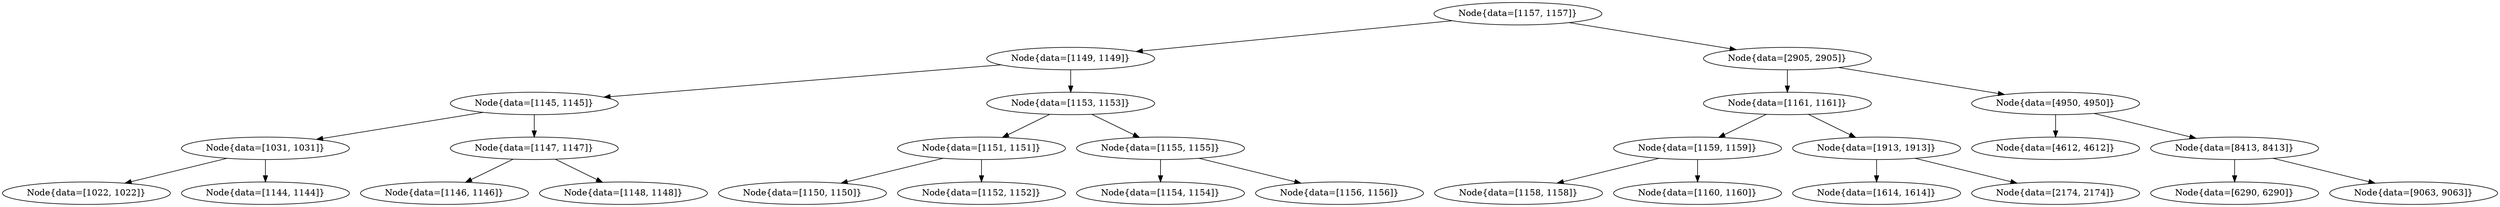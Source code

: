 digraph G{
1345639050 [label="Node{data=[1157, 1157]}"]
1345639050 -> 1832230813
1832230813 [label="Node{data=[1149, 1149]}"]
1832230813 -> 1390519934
1390519934 [label="Node{data=[1145, 1145]}"]
1390519934 -> 277996806
277996806 [label="Node{data=[1031, 1031]}"]
277996806 -> 1724368156
1724368156 [label="Node{data=[1022, 1022]}"]
277996806 -> 659515182
659515182 [label="Node{data=[1144, 1144]}"]
1390519934 -> 2017654767
2017654767 [label="Node{data=[1147, 1147]}"]
2017654767 -> 1734644788
1734644788 [label="Node{data=[1146, 1146]}"]
2017654767 -> 1062421217
1062421217 [label="Node{data=[1148, 1148]}"]
1832230813 -> 1677272114
1677272114 [label="Node{data=[1153, 1153]}"]
1677272114 -> 208357933
208357933 [label="Node{data=[1151, 1151]}"]
208357933 -> 1332587168
1332587168 [label="Node{data=[1150, 1150]}"]
208357933 -> 1787604454
1787604454 [label="Node{data=[1152, 1152]}"]
1677272114 -> 1082055729
1082055729 [label="Node{data=[1155, 1155]}"]
1082055729 -> 378723377
378723377 [label="Node{data=[1154, 1154]}"]
1082055729 -> 881347817
881347817 [label="Node{data=[1156, 1156]}"]
1345639050 -> 1004811267
1004811267 [label="Node{data=[2905, 2905]}"]
1004811267 -> 223209498
223209498 [label="Node{data=[1161, 1161]}"]
223209498 -> 230612694
230612694 [label="Node{data=[1159, 1159]}"]
230612694 -> 2066166924
2066166924 [label="Node{data=[1158, 1158]}"]
230612694 -> 1643729863
1643729863 [label="Node{data=[1160, 1160]}"]
223209498 -> 51804890
51804890 [label="Node{data=[1913, 1913]}"]
51804890 -> 2024102912
2024102912 [label="Node{data=[1614, 1614]}"]
51804890 -> 979670220
979670220 [label="Node{data=[2174, 2174]}"]
1004811267 -> 287870764
287870764 [label="Node{data=[4950, 4950]}"]
287870764 -> 559478649
559478649 [label="Node{data=[4612, 4612]}"]
287870764 -> 1943005710
1943005710 [label="Node{data=[8413, 8413]}"]
1943005710 -> 1838400079
1838400079 [label="Node{data=[6290, 6290]}"]
1943005710 -> 941060414
941060414 [label="Node{data=[9063, 9063]}"]
}